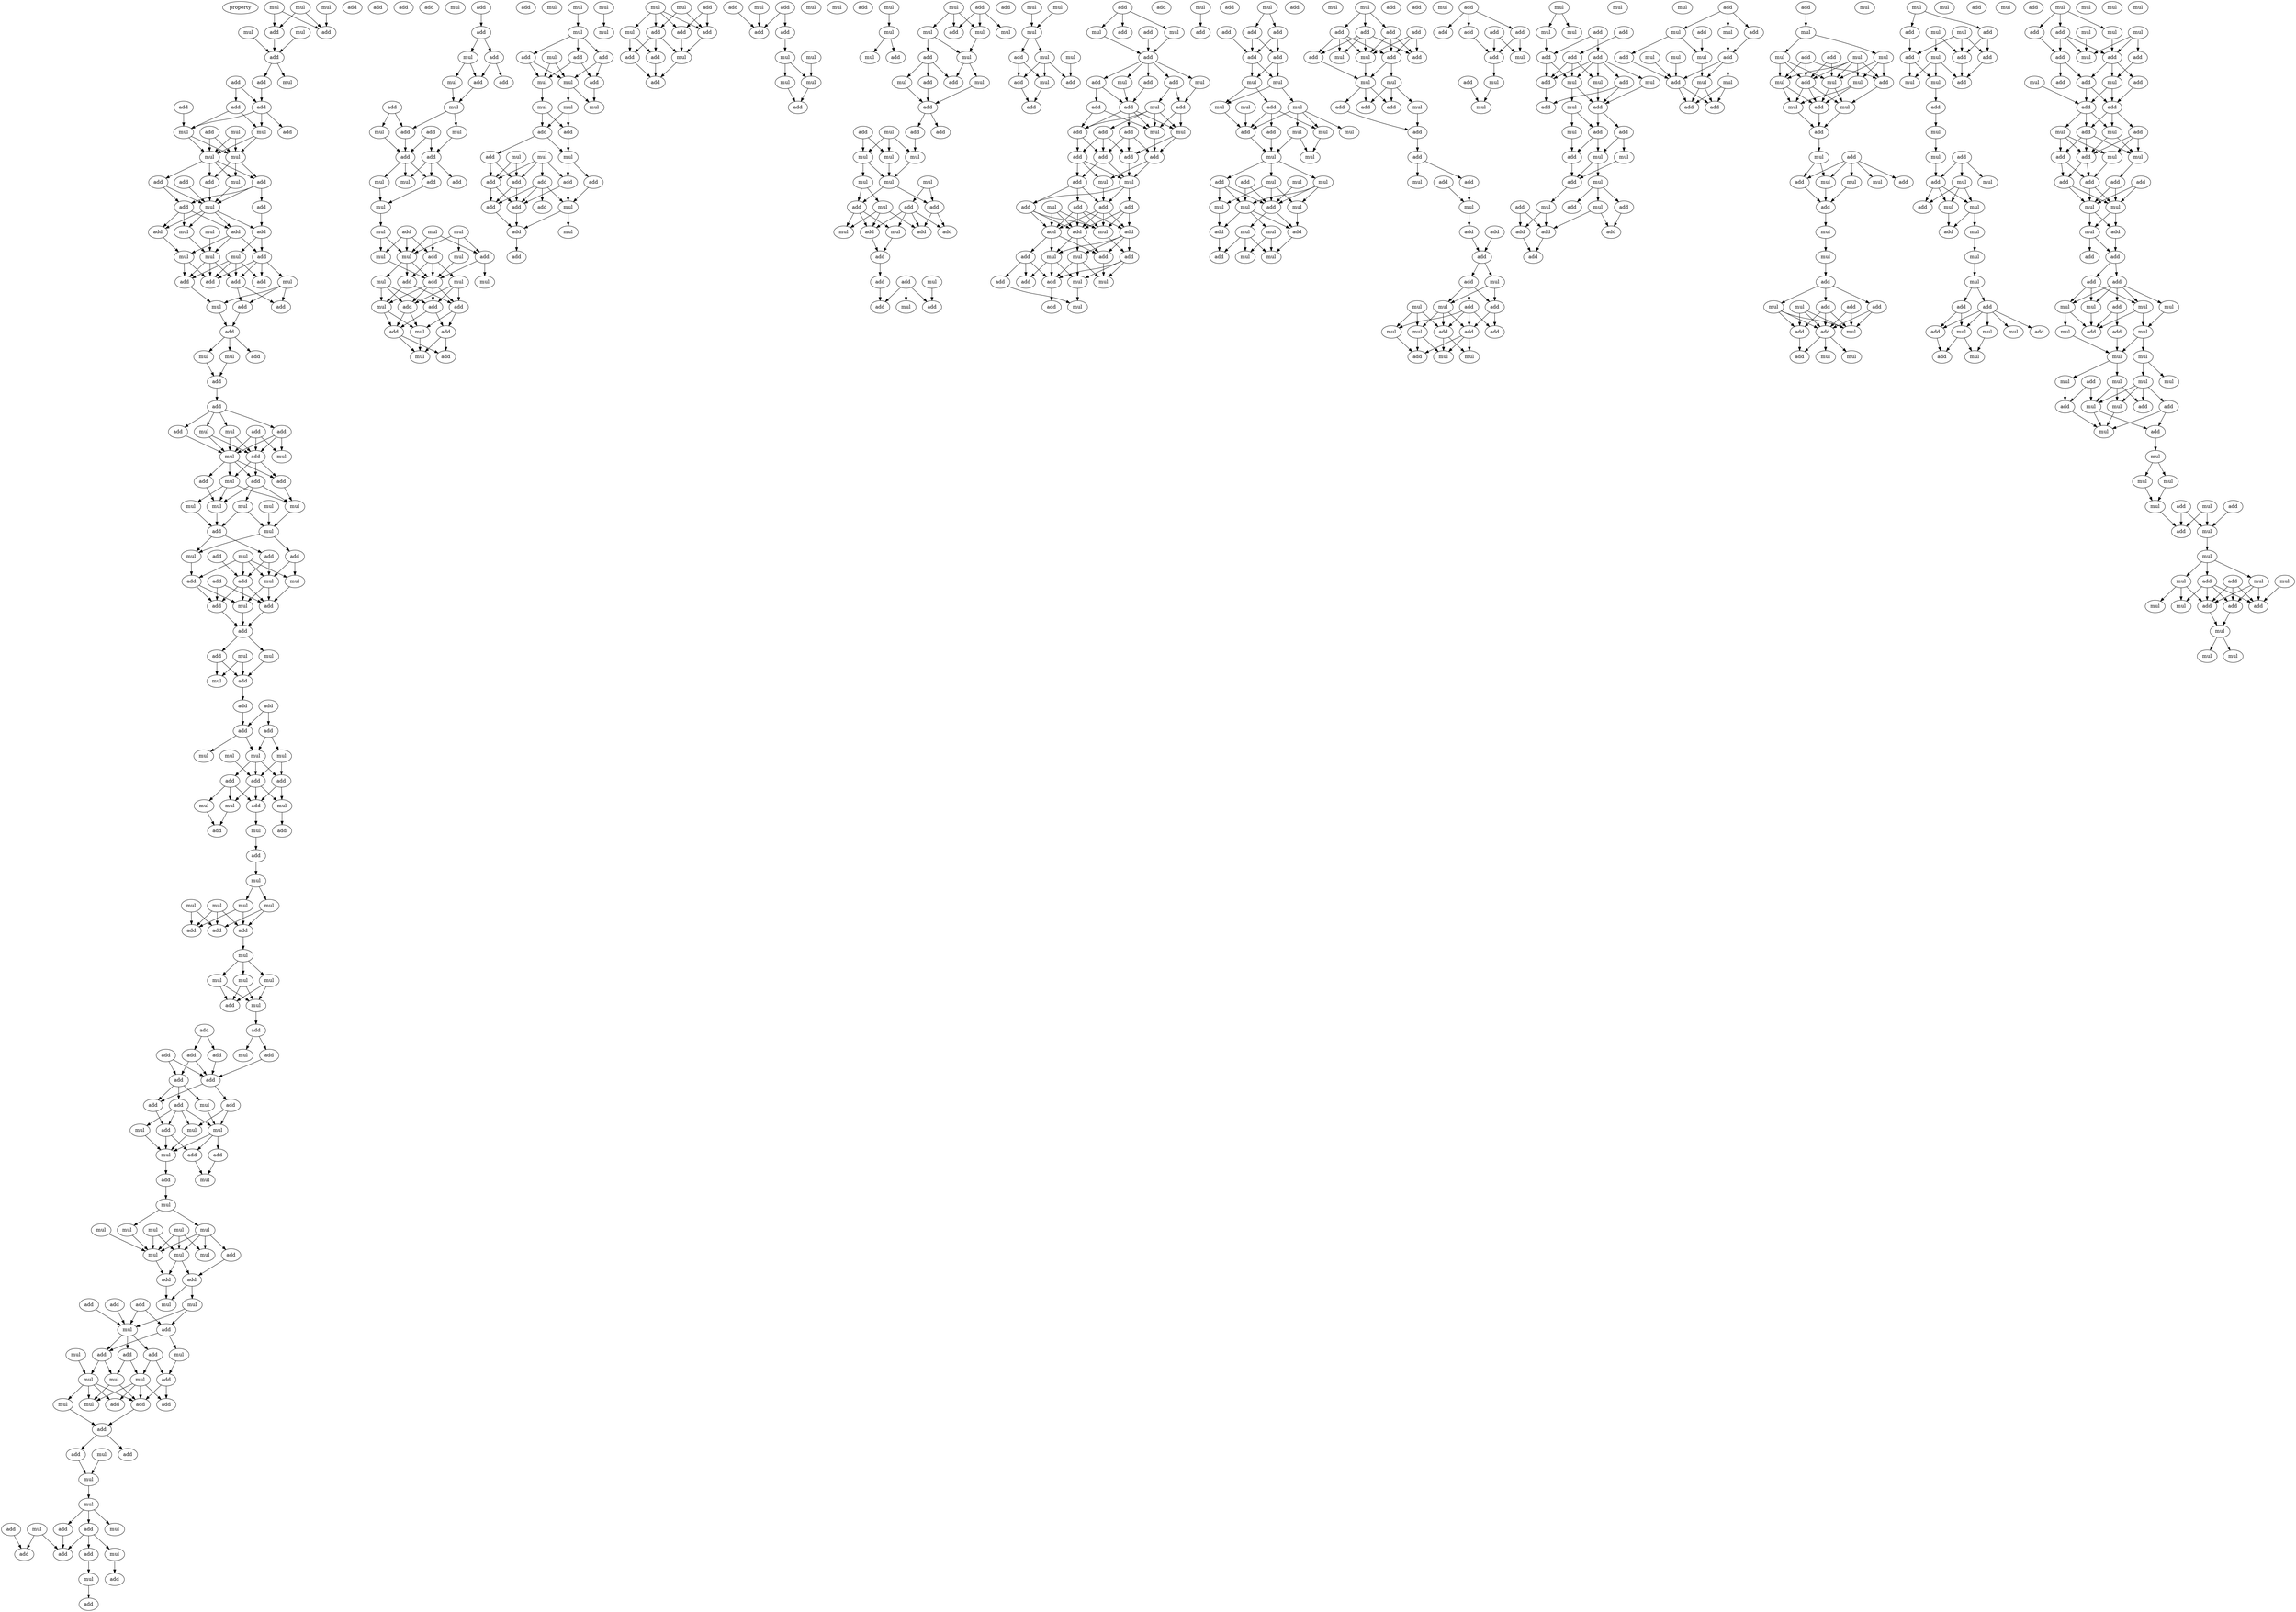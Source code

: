 digraph {
    node [fontcolor=black]
    property [mul=2,lf=1.9]
    0 [ label = mul ];
    1 [ label = mul ];
    2 [ label = mul ];
    3 [ label = mul ];
    4 [ label = add ];
    5 [ label = mul ];
    6 [ label = add ];
    7 [ label = add ];
    8 [ label = add ];
    9 [ label = add ];
    10 [ label = mul ];
    11 [ label = add ];
    12 [ label = add ];
    13 [ label = add ];
    14 [ label = add ];
    15 [ label = mul ];
    16 [ label = add ];
    17 [ label = mul ];
    18 [ label = mul ];
    19 [ label = mul ];
    20 [ label = mul ];
    21 [ label = add ];
    22 [ label = add ];
    23 [ label = add ];
    24 [ label = mul ];
    25 [ label = add ];
    26 [ label = mul ];
    27 [ label = add ];
    28 [ label = add ];
    29 [ label = mul ];
    30 [ label = add ];
    31 [ label = add ];
    32 [ label = mul ];
    33 [ label = add ];
    34 [ label = mul ];
    35 [ label = mul ];
    36 [ label = add ];
    37 [ label = mul ];
    38 [ label = add ];
    39 [ label = add ];
    40 [ label = add ];
    41 [ label = add ];
    42 [ label = mul ];
    43 [ label = add ];
    44 [ label = add ];
    45 [ label = mul ];
    46 [ label = add ];
    47 [ label = add ];
    48 [ label = mul ];
    49 [ label = mul ];
    50 [ label = add ];
    51 [ label = add ];
    52 [ label = add ];
    53 [ label = add ];
    54 [ label = add ];
    55 [ label = mul ];
    56 [ label = mul ];
    57 [ label = add ];
    58 [ label = add ];
    59 [ label = mul ];
    60 [ label = mul ];
    61 [ label = add ];
    62 [ label = mul ];
    63 [ label = add ];
    64 [ label = add ];
    65 [ label = mul ];
    66 [ label = mul ];
    67 [ label = mul ];
    68 [ label = mul ];
    69 [ label = mul ];
    70 [ label = add ];
    71 [ label = mul ];
    72 [ label = add ];
    73 [ label = add ];
    74 [ label = mul ];
    75 [ label = mul ];
    76 [ label = add ];
    77 [ label = add ];
    78 [ label = add ];
    79 [ label = add ];
    80 [ label = mul ];
    81 [ label = mul ];
    82 [ label = mul ];
    83 [ label = add ];
    84 [ label = add ];
    85 [ label = add ];
    86 [ label = add ];
    87 [ label = add ];
    88 [ label = mul ];
    89 [ label = mul ];
    90 [ label = add ];
    91 [ label = add ];
    92 [ label = mul ];
    93 [ label = add ];
    94 [ label = add ];
    95 [ label = add ];
    96 [ label = add ];
    97 [ label = mul ];
    98 [ label = mul ];
    99 [ label = add ];
    100 [ label = mul ];
    101 [ label = mul ];
    102 [ label = add ];
    103 [ label = add ];
    104 [ label = add ];
    105 [ label = mul ];
    106 [ label = mul ];
    107 [ label = mul ];
    108 [ label = add ];
    109 [ label = add ];
    110 [ label = mul ];
    111 [ label = add ];
    112 [ label = add ];
    113 [ label = mul ];
    114 [ label = mul ];
    115 [ label = mul ];
    116 [ label = mul ];
    117 [ label = mul ];
    118 [ label = add ];
    119 [ label = add ];
    120 [ label = add ];
    121 [ label = mul ];
    122 [ label = mul ];
    123 [ label = mul ];
    124 [ label = mul ];
    125 [ label = mul ];
    126 [ label = add ];
    127 [ label = add ];
    128 [ label = add ];
    129 [ label = mul ];
    130 [ label = add ];
    131 [ label = add ];
    132 [ label = add ];
    133 [ label = add ];
    134 [ label = mul ];
    135 [ label = add ];
    136 [ label = add ];
    137 [ label = add ];
    138 [ label = add ];
    139 [ label = add ];
    140 [ label = mul ];
    141 [ label = mul ];
    142 [ label = mul ];
    143 [ label = add ];
    144 [ label = mul ];
    145 [ label = mul ];
    146 [ label = add ];
    147 [ label = add ];
    148 [ label = mul ];
    149 [ label = add ];
    150 [ label = mul ];
    151 [ label = mul ];
    152 [ label = mul ];
    153 [ label = mul ];
    154 [ label = mul ];
    155 [ label = mul ];
    156 [ label = mul ];
    157 [ label = mul ];
    158 [ label = add ];
    159 [ label = mul ];
    160 [ label = add ];
    161 [ label = add ];
    162 [ label = add ];
    163 [ label = add ];
    164 [ label = mul ];
    165 [ label = mul ];
    166 [ label = add ];
    167 [ label = mul ];
    168 [ label = add ];
    169 [ label = mul ];
    170 [ label = add ];
    171 [ label = mul ];
    172 [ label = add ];
    173 [ label = add ];
    174 [ label = mul ];
    175 [ label = mul ];
    176 [ label = add ];
    177 [ label = mul ];
    178 [ label = add ];
    179 [ label = mul ];
    180 [ label = add ];
    181 [ label = mul ];
    182 [ label = add ];
    183 [ label = add ];
    184 [ label = add ];
    185 [ label = mul ];
    186 [ label = add ];
    187 [ label = mul ];
    188 [ label = mul ];
    189 [ label = add ];
    190 [ label = add ];
    191 [ label = add ];
    192 [ label = mul ];
    193 [ label = mul ];
    194 [ label = add ];
    195 [ label = add ];
    196 [ label = add ];
    197 [ label = mul ];
    198 [ label = mul ];
    199 [ label = add ];
    200 [ label = add ];
    201 [ label = add ];
    202 [ label = add ];
    203 [ label = add ];
    204 [ label = mul ];
    205 [ label = add ];
    206 [ label = mul ];
    207 [ label = add ];
    208 [ label = add ];
    209 [ label = add ];
    210 [ label = mul ];
    211 [ label = add ];
    212 [ label = mul ];
    213 [ label = mul ];
    214 [ label = add ];
    215 [ label = add ];
    216 [ label = add ];
    217 [ label = mul ];
    218 [ label = add ];
    219 [ label = add ];
    220 [ label = mul ];
    221 [ label = mul ];
    222 [ label = mul ];
    223 [ label = mul ];
    224 [ label = mul ];
    225 [ label = add ];
    226 [ label = mul ];
    227 [ label = mul ];
    228 [ label = add ];
    229 [ label = mul ];
    230 [ label = add ];
    231 [ label = add ];
    232 [ label = mul ];
    233 [ label = mul ];
    234 [ label = mul ];
    235 [ label = add ];
    236 [ label = add ];
    237 [ label = add ];
    238 [ label = mul ];
    239 [ label = add ];
    240 [ label = add ];
    241 [ label = mul ];
    242 [ label = add ];
    243 [ label = add ];
    244 [ label = mul ];
    245 [ label = mul ];
    246 [ label = mul ];
    247 [ label = mul ];
    248 [ label = add ];
    249 [ label = mul ];
    250 [ label = add ];
    251 [ label = add ];
    252 [ label = mul ];
    253 [ label = mul ];
    254 [ label = add ];
    255 [ label = mul ];
    256 [ label = mul ];
    257 [ label = mul ];
    258 [ label = add ];
    259 [ label = add ];
    260 [ label = mul ];
    261 [ label = add ];
    262 [ label = mul ];
    263 [ label = mul ];
    264 [ label = add ];
    265 [ label = add ];
    266 [ label = add ];
    267 [ label = add ];
    268 [ label = add ];
    269 [ label = add ];
    270 [ label = add ];
    271 [ label = mul ];
    272 [ label = add ];
    273 [ label = mul ];
    274 [ label = add ];
    275 [ label = add ];
    276 [ label = mul ];
    277 [ label = add ];
    278 [ label = mul ];
    279 [ label = mul ];
    280 [ label = mul ];
    281 [ label = add ];
    282 [ label = add ];
    283 [ label = add ];
    284 [ label = mul ];
    285 [ label = add ];
    286 [ label = add ];
    287 [ label = mul ];
    288 [ label = add ];
    289 [ label = add ];
    290 [ label = mul ];
    291 [ label = add ];
    292 [ label = mul ];
    293 [ label = add ];
    294 [ label = add ];
    295 [ label = mul ];
    296 [ label = mul ];
    297 [ label = mul ];
    298 [ label = mul ];
    299 [ label = mul ];
    300 [ label = add ];
    301 [ label = add ];
    302 [ label = mul ];
    303 [ label = mul ];
    304 [ label = mul ];
    305 [ label = mul ];
    306 [ label = add ];
    307 [ label = add ];
    308 [ label = mul ];
    309 [ label = mul ];
    310 [ label = mul ];
    311 [ label = add ];
    312 [ label = add ];
    313 [ label = mul ];
    314 [ label = add ];
    315 [ label = mul ];
    316 [ label = add ];
    317 [ label = mul ];
    318 [ label = add ];
    319 [ label = add ];
    320 [ label = add ];
    321 [ label = add ];
    322 [ label = mul ];
    323 [ label = add ];
    324 [ label = mul ];
    325 [ label = mul ];
    326 [ label = mul ];
    327 [ label = mul ];
    328 [ label = mul ];
    329 [ label = mul ];
    330 [ label = add ];
    331 [ label = add ];
    332 [ label = mul ];
    333 [ label = add ];
    334 [ label = mul ];
    335 [ label = mul ];
    336 [ label = add ];
    337 [ label = add ];
    338 [ label = add ];
    339 [ label = add ];
    340 [ label = add ];
    341 [ label = mul ];
    342 [ label = add ];
    343 [ label = mul ];
    344 [ label = add ];
    345 [ label = mul ];
    346 [ label = add ];
    347 [ label = mul ];
    348 [ label = mul ];
    349 [ label = add ];
    350 [ label = mul ];
    351 [ label = mul ];
    352 [ label = add ];
    353 [ label = add ];
    354 [ label = mul ];
    355 [ label = add ];
    356 [ label = add ];
    357 [ label = add ];
    358 [ label = add ];
    359 [ label = mul ];
    360 [ label = add ];
    361 [ label = mul ];
    362 [ label = add ];
    363 [ label = add ];
    364 [ label = mul ];
    365 [ label = mul ];
    366 [ label = add ];
    367 [ label = add ];
    368 [ label = add ];
    369 [ label = mul ];
    370 [ label = add ];
    371 [ label = add ];
    372 [ label = add ];
    373 [ label = add ];
    374 [ label = mul ];
    375 [ label = add ];
    376 [ label = mul ];
    377 [ label = add ];
    378 [ label = add ];
    379 [ label = add ];
    380 [ label = add ];
    381 [ label = add ];
    382 [ label = mul ];
    383 [ label = mul ];
    384 [ label = add ];
    385 [ label = add ];
    386 [ label = mul ];
    387 [ label = add ];
    388 [ label = add ];
    389 [ label = add ];
    390 [ label = add ];
    391 [ label = add ];
    392 [ label = mul ];
    393 [ label = add ];
    394 [ label = mul ];
    395 [ label = add ];
    396 [ label = mul ];
    397 [ label = add ];
    398 [ label = add ];
    399 [ label = add ];
    400 [ label = add ];
    401 [ label = mul ];
    402 [ label = mul ];
    403 [ label = mul ];
    404 [ label = mul ];
    405 [ label = add ];
    406 [ label = add ];
    407 [ label = add ];
    408 [ label = mul ];
    409 [ label = add ];
    410 [ label = add ];
    411 [ label = add ];
    412 [ label = add ];
    413 [ label = add ];
    414 [ label = add ];
    415 [ label = mul ];
    416 [ label = mul ];
    417 [ label = add ];
    418 [ label = mul ];
    419 [ label = mul ];
    420 [ label = mul ];
    421 [ label = mul ];
    422 [ label = mul ];
    423 [ label = mul ];
    424 [ label = add ];
    425 [ label = add ];
    426 [ label = mul ];
    427 [ label = mul ];
    428 [ label = mul ];
    429 [ label = add ];
    430 [ label = mul ];
    431 [ label = mul ];
    432 [ label = add ];
    433 [ label = mul ];
    434 [ label = mul ];
    435 [ label = mul ];
    436 [ label = add ];
    437 [ label = mul ];
    438 [ label = add ];
    439 [ label = mul ];
    440 [ label = add ];
    441 [ label = mul ];
    442 [ label = mul ];
    443 [ label = add ];
    444 [ label = mul ];
    445 [ label = mul ];
    446 [ label = add ];
    447 [ label = add ];
    448 [ label = add ];
    449 [ label = add ];
    450 [ label = mul ];
    451 [ label = add ];
    452 [ label = add ];
    453 [ label = add ];
    454 [ label = mul ];
    455 [ label = mul ];
    456 [ label = mul ];
    457 [ label = add ];
    458 [ label = mul ];
    459 [ label = add ];
    460 [ label = add ];
    461 [ label = add ];
    462 [ label = add ];
    463 [ label = add ];
    464 [ label = mul ];
    465 [ label = add ];
    466 [ label = add ];
    467 [ label = add ];
    468 [ label = mul ];
    469 [ label = add ];
    470 [ label = add ];
    471 [ label = add ];
    472 [ label = mul ];
    473 [ label = add ];
    474 [ label = add ];
    475 [ label = mul ];
    476 [ label = mul ];
    477 [ label = add ];
    478 [ label = mul ];
    479 [ label = add ];
    480 [ label = mul ];
    481 [ label = add ];
    482 [ label = add ];
    483 [ label = add ];
    484 [ label = mul ];
    485 [ label = mul ];
    486 [ label = mul ];
    487 [ label = add ];
    488 [ label = add ];
    489 [ label = add ];
    490 [ label = add ];
    491 [ label = add ];
    492 [ label = add ];
    493 [ label = mul ];
    494 [ label = add ];
    495 [ label = mul ];
    496 [ label = mul ];
    497 [ label = mul ];
    498 [ label = add ];
    499 [ label = mul ];
    500 [ label = add ];
    501 [ label = mul ];
    502 [ label = add ];
    503 [ label = add ];
    504 [ label = add ];
    505 [ label = add ];
    506 [ label = add ];
    507 [ label = mul ];
    508 [ label = mul ];
    509 [ label = mul ];
    510 [ label = mul ];
    511 [ label = add ];
    512 [ label = add ];
    513 [ label = add ];
    514 [ label = add ];
    515 [ label = mul ];
    516 [ label = add ];
    517 [ label = mul ];
    518 [ label = mul ];
    519 [ label = mul ];
    520 [ label = mul ];
    521 [ label = add ];
    522 [ label = mul ];
    523 [ label = mul ];
    524 [ label = add ];
    525 [ label = add ];
    526 [ label = add ];
    527 [ label = mul ];
    528 [ label = add ];
    529 [ label = add ];
    530 [ label = add ];
    531 [ label = add ];
    532 [ label = add ];
    533 [ label = add ];
    534 [ label = add ];
    535 [ label = mul ];
    536 [ label = mul ];
    537 [ label = mul ];
    538 [ label = mul ];
    539 [ label = mul ];
    540 [ label = add ];
    541 [ label = add ];
    542 [ label = mul ];
    543 [ label = mul ];
    544 [ label = add ];
    545 [ label = add ];
    546 [ label = add ];
    547 [ label = add ];
    548 [ label = mul ];
    549 [ label = add ];
    550 [ label = add ];
    551 [ label = mul ];
    552 [ label = mul ];
    553 [ label = mul ];
    554 [ label = mul ];
    555 [ label = mul ];
    556 [ label = add ];
    557 [ label = mul ];
    558 [ label = add ];
    559 [ label = mul ];
    560 [ label = add ];
    561 [ label = mul ];
    562 [ label = add ];
    563 [ label = add ];
    564 [ label = mul ];
    565 [ label = add ];
    566 [ label = mul ];
    567 [ label = mul ];
    568 [ label = mul ];
    569 [ label = add ];
    570 [ label = add ];
    571 [ label = mul ];
    572 [ label = mul ];
    573 [ label = mul ];
    574 [ label = add ];
    575 [ label = mul ];
    576 [ label = add ];
    577 [ label = mul ];
    578 [ label = add ];
    579 [ label = add ];
    580 [ label = add ];
    581 [ label = add ];
    582 [ label = mul ];
    583 [ label = add ];
    584 [ label = mul ];
    585 [ label = mul ];
    586 [ label = mul ];
    587 [ label = add ];
    588 [ label = add ];
    589 [ label = mul ];
    590 [ label = mul ];
    591 [ label = add ];
    592 [ label = add ];
    593 [ label = mul ];
    594 [ label = add ];
    595 [ label = add ];
    596 [ label = mul ];
    597 [ label = mul ];
    598 [ label = add ];
    599 [ label = mul ];
    600 [ label = mul ];
    601 [ label = add ];
    602 [ label = mul ];
    603 [ label = mul ];
    604 [ label = add ];
    605 [ label = mul ];
    606 [ label = add ];
    607 [ label = mul ];
    608 [ label = mul ];
    609 [ label = add ];
    610 [ label = mul ];
    611 [ label = add ];
    612 [ label = mul ];
    613 [ label = mul ];
    614 [ label = mul ];
    615 [ label = add ];
    616 [ label = add ];
    617 [ label = mul ];
    618 [ label = mul ];
    619 [ label = add ];
    620 [ label = add ];
    621 [ label = mul ];
    622 [ label = add ];
    623 [ label = mul ];
    624 [ label = add ];
    625 [ label = mul ];
    626 [ label = add ];
    627 [ label = mul ];
    628 [ label = mul ];
    629 [ label = add ];
    630 [ label = mul ];
    631 [ label = add ];
    632 [ label = mul ];
    633 [ label = add ];
    634 [ label = add ];
    635 [ label = mul ];
    636 [ label = add ];
    637 [ label = mul ];
    638 [ label = add ];
    639 [ label = add ];
    640 [ label = add ];
    641 [ label = add ];
    642 [ label = mul ];
    643 [ label = add ];
    644 [ label = mul ];
    645 [ label = add ];
    646 [ label = add ];
    647 [ label = add ];
    648 [ label = mul ];
    649 [ label = mul ];
    650 [ label = add ];
    651 [ label = add ];
    652 [ label = add ];
    653 [ label = add ];
    654 [ label = mul ];
    655 [ label = mul ];
    656 [ label = mul ];
    657 [ label = mul ];
    658 [ label = add ];
    659 [ label = add ];
    660 [ label = add ];
    661 [ label = add ];
    662 [ label = add ];
    663 [ label = mul ];
    664 [ label = add ];
    665 [ label = mul ];
    666 [ label = mul ];
    667 [ label = mul ];
    668 [ label = add ];
    669 [ label = mul ];
    670 [ label = add ];
    671 [ label = mul ];
    672 [ label = mul ];
    673 [ label = mul ];
    674 [ label = add ];
    675 [ label = mul ];
    676 [ label = mul ];
    677 [ label = mul ];
    678 [ label = mul ];
    679 [ label = add ];
    680 [ label = add ];
    681 [ label = mul ];
    682 [ label = mul ];
    683 [ label = add ];
    684 [ label = mul ];
    685 [ label = add ];
    686 [ label = mul ];
    687 [ label = mul ];
    688 [ label = mul ];
    689 [ label = mul ];
    690 [ label = add ];
    691 [ label = add ];
    692 [ label = mul ];
    693 [ label = add ];
    694 [ label = mul ];
    695 [ label = mul ];
    696 [ label = add ];
    697 [ label = mul ];
    698 [ label = mul ];
    699 [ label = add ];
    700 [ label = mul ];
    701 [ label = mul ];
    702 [ label = add ];
    703 [ label = add ];
    704 [ label = mul ];
    705 [ label = add ];
    706 [ label = mul ];
    707 [ label = mul ];
    708 [ label = mul ];
    709 [ label = mul ];
    710 [ label = mul ];
    0 -> 4 [ name = 0 ];
    0 -> 6 [ name = 1 ];
    1 -> 6 [ name = 2 ];
    2 -> 4 [ name = 3 ];
    2 -> 6 [ name = 4 ];
    3 -> 7 [ name = 5 ];
    4 -> 7 [ name = 6 ];
    5 -> 7 [ name = 7 ];
    7 -> 9 [ name = 8 ];
    7 -> 10 [ name = 9 ];
    8 -> 12 [ name = 10 ];
    8 -> 13 [ name = 11 ];
    9 -> 13 [ name = 12 ];
    11 -> 15 [ name = 13 ];
    12 -> 15 [ name = 14 ];
    12 -> 18 [ name = 15 ];
    13 -> 15 [ name = 16 ];
    13 -> 16 [ name = 17 ];
    13 -> 18 [ name = 18 ];
    14 -> 19 [ name = 19 ];
    14 -> 20 [ name = 20 ];
    15 -> 19 [ name = 21 ];
    15 -> 20 [ name = 22 ];
    17 -> 19 [ name = 23 ];
    17 -> 20 [ name = 24 ];
    18 -> 19 [ name = 25 ];
    18 -> 20 [ name = 26 ];
    19 -> 21 [ name = 27 ];
    19 -> 22 [ name = 28 ];
    19 -> 23 [ name = 29 ];
    19 -> 24 [ name = 30 ];
    20 -> 22 [ name = 31 ];
    20 -> 23 [ name = 32 ];
    20 -> 24 [ name = 33 ];
    21 -> 26 [ name = 34 ];
    21 -> 28 [ name = 35 ];
    22 -> 26 [ name = 36 ];
    22 -> 27 [ name = 37 ];
    22 -> 28 [ name = 38 ];
    23 -> 26 [ name = 39 ];
    24 -> 26 [ name = 40 ];
    25 -> 26 [ name = 41 ];
    26 -> 29 [ name = 42 ];
    26 -> 30 [ name = 43 ];
    26 -> 31 [ name = 44 ];
    26 -> 33 [ name = 45 ];
    27 -> 33 [ name = 46 ];
    28 -> 29 [ name = 47 ];
    28 -> 30 [ name = 48 ];
    28 -> 31 [ name = 49 ];
    29 -> 35 [ name = 50 ];
    30 -> 37 [ name = 51 ];
    31 -> 35 [ name = 52 ];
    31 -> 36 [ name = 53 ];
    31 -> 37 [ name = 54 ];
    32 -> 35 [ name = 55 ];
    33 -> 34 [ name = 56 ];
    33 -> 36 [ name = 57 ];
    34 -> 38 [ name = 58 ];
    34 -> 39 [ name = 59 ];
    34 -> 40 [ name = 60 ];
    34 -> 41 [ name = 61 ];
    35 -> 38 [ name = 62 ];
    35 -> 40 [ name = 63 ];
    35 -> 41 [ name = 64 ];
    36 -> 39 [ name = 65 ];
    36 -> 40 [ name = 66 ];
    36 -> 41 [ name = 67 ];
    36 -> 42 [ name = 68 ];
    37 -> 38 [ name = 69 ];
    37 -> 40 [ name = 70 ];
    38 -> 45 [ name = 71 ];
    41 -> 43 [ name = 72 ];
    41 -> 44 [ name = 73 ];
    42 -> 43 [ name = 74 ];
    42 -> 44 [ name = 75 ];
    42 -> 45 [ name = 76 ];
    44 -> 46 [ name = 77 ];
    45 -> 46 [ name = 78 ];
    46 -> 48 [ name = 79 ];
    46 -> 49 [ name = 80 ];
    46 -> 50 [ name = 81 ];
    48 -> 51 [ name = 82 ];
    49 -> 51 [ name = 83 ];
    51 -> 52 [ name = 84 ];
    52 -> 53 [ name = 85 ];
    52 -> 54 [ name = 86 ];
    52 -> 55 [ name = 87 ];
    52 -> 56 [ name = 88 ];
    53 -> 59 [ name = 89 ];
    54 -> 58 [ name = 90 ];
    54 -> 59 [ name = 91 ];
    54 -> 60 [ name = 92 ];
    55 -> 58 [ name = 93 ];
    55 -> 59 [ name = 94 ];
    56 -> 58 [ name = 95 ];
    56 -> 59 [ name = 96 ];
    57 -> 58 [ name = 97 ];
    57 -> 59 [ name = 98 ];
    57 -> 60 [ name = 99 ];
    58 -> 61 [ name = 100 ];
    58 -> 62 [ name = 101 ];
    58 -> 63 [ name = 102 ];
    59 -> 61 [ name = 103 ];
    59 -> 62 [ name = 104 ];
    59 -> 63 [ name = 105 ];
    59 -> 64 [ name = 106 ];
    61 -> 65 [ name = 107 ];
    61 -> 66 [ name = 108 ];
    61 -> 67 [ name = 109 ];
    62 -> 65 [ name = 110 ];
    62 -> 67 [ name = 111 ];
    62 -> 69 [ name = 112 ];
    63 -> 67 [ name = 113 ];
    64 -> 65 [ name = 114 ];
    65 -> 70 [ name = 115 ];
    66 -> 70 [ name = 116 ];
    66 -> 71 [ name = 117 ];
    67 -> 71 [ name = 118 ];
    68 -> 71 [ name = 119 ];
    69 -> 70 [ name = 120 ];
    70 -> 74 [ name = 121 ];
    70 -> 76 [ name = 122 ];
    71 -> 72 [ name = 123 ];
    71 -> 74 [ name = 124 ];
    72 -> 80 [ name = 125 ];
    72 -> 81 [ name = 126 ];
    73 -> 78 [ name = 127 ];
    74 -> 79 [ name = 128 ];
    75 -> 78 [ name = 129 ];
    75 -> 79 [ name = 130 ];
    75 -> 80 [ name = 131 ];
    75 -> 81 [ name = 132 ];
    76 -> 78 [ name = 133 ];
    76 -> 81 [ name = 134 ];
    77 -> 83 [ name = 135 ];
    77 -> 84 [ name = 136 ];
    78 -> 82 [ name = 137 ];
    78 -> 83 [ name = 138 ];
    78 -> 84 [ name = 139 ];
    79 -> 82 [ name = 140 ];
    79 -> 83 [ name = 141 ];
    80 -> 84 [ name = 142 ];
    81 -> 82 [ name = 143 ];
    81 -> 84 [ name = 144 ];
    82 -> 85 [ name = 145 ];
    83 -> 85 [ name = 146 ];
    84 -> 85 [ name = 147 ];
    85 -> 87 [ name = 148 ];
    85 -> 89 [ name = 149 ];
    87 -> 91 [ name = 150 ];
    87 -> 92 [ name = 151 ];
    88 -> 91 [ name = 152 ];
    88 -> 92 [ name = 153 ];
    89 -> 91 [ name = 154 ];
    91 -> 94 [ name = 155 ];
    93 -> 95 [ name = 156 ];
    93 -> 96 [ name = 157 ];
    94 -> 95 [ name = 158 ];
    95 -> 100 [ name = 159 ];
    95 -> 101 [ name = 160 ];
    96 -> 98 [ name = 161 ];
    96 -> 101 [ name = 162 ];
    97 -> 104 [ name = 163 ];
    98 -> 102 [ name = 164 ];
    98 -> 104 [ name = 165 ];
    101 -> 102 [ name = 166 ];
    101 -> 103 [ name = 167 ];
    101 -> 104 [ name = 168 ];
    102 -> 105 [ name = 169 ];
    102 -> 108 [ name = 170 ];
    103 -> 106 [ name = 171 ];
    103 -> 107 [ name = 172 ];
    103 -> 108 [ name = 173 ];
    104 -> 105 [ name = 174 ];
    104 -> 107 [ name = 175 ];
    104 -> 108 [ name = 176 ];
    105 -> 111 [ name = 177 ];
    106 -> 109 [ name = 178 ];
    107 -> 109 [ name = 179 ];
    108 -> 110 [ name = 180 ];
    110 -> 112 [ name = 181 ];
    112 -> 113 [ name = 182 ];
    113 -> 114 [ name = 183 ];
    113 -> 116 [ name = 184 ];
    114 -> 119 [ name = 185 ];
    114 -> 120 [ name = 186 ];
    115 -> 118 [ name = 187 ];
    115 -> 119 [ name = 188 ];
    116 -> 118 [ name = 189 ];
    116 -> 120 [ name = 190 ];
    117 -> 118 [ name = 191 ];
    117 -> 119 [ name = 192 ];
    117 -> 120 [ name = 193 ];
    120 -> 121 [ name = 194 ];
    121 -> 122 [ name = 195 ];
    121 -> 123 [ name = 196 ];
    121 -> 124 [ name = 197 ];
    122 -> 125 [ name = 198 ];
    122 -> 126 [ name = 199 ];
    123 -> 125 [ name = 200 ];
    123 -> 126 [ name = 201 ];
    124 -> 125 [ name = 202 ];
    124 -> 126 [ name = 203 ];
    125 -> 127 [ name = 204 ];
    127 -> 132 [ name = 205 ];
    127 -> 134 [ name = 206 ];
    128 -> 130 [ name = 207 ];
    128 -> 131 [ name = 208 ];
    130 -> 135 [ name = 209 ];
    130 -> 136 [ name = 210 ];
    131 -> 136 [ name = 211 ];
    132 -> 136 [ name = 212 ];
    133 -> 135 [ name = 213 ];
    133 -> 136 [ name = 214 ];
    135 -> 138 [ name = 215 ];
    135 -> 139 [ name = 216 ];
    135 -> 140 [ name = 217 ];
    136 -> 137 [ name = 218 ];
    136 -> 139 [ name = 219 ];
    137 -> 142 [ name = 220 ];
    137 -> 144 [ name = 221 ];
    138 -> 141 [ name = 222 ];
    138 -> 142 [ name = 223 ];
    138 -> 143 [ name = 224 ];
    138 -> 144 [ name = 225 ];
    139 -> 143 [ name = 226 ];
    140 -> 144 [ name = 227 ];
    141 -> 145 [ name = 228 ];
    142 -> 145 [ name = 229 ];
    143 -> 145 [ name = 230 ];
    143 -> 147 [ name = 231 ];
    144 -> 145 [ name = 232 ];
    144 -> 146 [ name = 233 ];
    144 -> 147 [ name = 234 ];
    145 -> 149 [ name = 235 ];
    146 -> 148 [ name = 236 ];
    147 -> 148 [ name = 237 ];
    149 -> 150 [ name = 238 ];
    150 -> 153 [ name = 239 ];
    150 -> 155 [ name = 240 ];
    151 -> 156 [ name = 241 ];
    151 -> 159 [ name = 242 ];
    152 -> 156 [ name = 243 ];
    152 -> 157 [ name = 244 ];
    152 -> 159 [ name = 245 ];
    153 -> 156 [ name = 246 ];
    153 -> 157 [ name = 247 ];
    153 -> 158 [ name = 248 ];
    153 -> 159 [ name = 249 ];
    154 -> 159 [ name = 250 ];
    155 -> 159 [ name = 251 ];
    156 -> 160 [ name = 252 ];
    156 -> 161 [ name = 253 ];
    158 -> 160 [ name = 254 ];
    159 -> 161 [ name = 255 ];
    160 -> 164 [ name = 256 ];
    160 -> 165 [ name = 257 ];
    161 -> 164 [ name = 258 ];
    162 -> 167 [ name = 259 ];
    163 -> 167 [ name = 260 ];
    163 -> 168 [ name = 261 ];
    165 -> 167 [ name = 262 ];
    165 -> 168 [ name = 263 ];
    166 -> 167 [ name = 264 ];
    167 -> 170 [ name = 265 ];
    167 -> 172 [ name = 266 ];
    167 -> 173 [ name = 267 ];
    168 -> 169 [ name = 268 ];
    168 -> 172 [ name = 269 ];
    169 -> 176 [ name = 270 ];
    170 -> 176 [ name = 271 ];
    170 -> 177 [ name = 272 ];
    171 -> 175 [ name = 273 ];
    172 -> 174 [ name = 274 ];
    172 -> 175 [ name = 275 ];
    173 -> 174 [ name = 276 ];
    173 -> 177 [ name = 277 ];
    174 -> 179 [ name = 278 ];
    174 -> 180 [ name = 279 ];
    175 -> 179 [ name = 280 ];
    175 -> 180 [ name = 281 ];
    175 -> 181 [ name = 282 ];
    175 -> 182 [ name = 283 ];
    176 -> 178 [ name = 284 ];
    176 -> 180 [ name = 285 ];
    177 -> 178 [ name = 286 ];
    177 -> 179 [ name = 287 ];
    177 -> 180 [ name = 288 ];
    177 -> 182 [ name = 289 ];
    180 -> 183 [ name = 290 ];
    181 -> 183 [ name = 291 ];
    183 -> 184 [ name = 292 ];
    183 -> 186 [ name = 293 ];
    184 -> 187 [ name = 294 ];
    185 -> 187 [ name = 295 ];
    187 -> 188 [ name = 296 ];
    188 -> 189 [ name = 297 ];
    188 -> 190 [ name = 298 ];
    188 -> 192 [ name = 299 ];
    189 -> 194 [ name = 300 ];
    189 -> 195 [ name = 301 ];
    189 -> 197 [ name = 302 ];
    190 -> 194 [ name = 303 ];
    191 -> 196 [ name = 304 ];
    193 -> 194 [ name = 305 ];
    193 -> 196 [ name = 306 ];
    195 -> 198 [ name = 307 ];
    197 -> 199 [ name = 308 ];
    198 -> 200 [ name = 309 ];
    201 -> 203 [ name = 310 ];
    203 -> 204 [ name = 311 ];
    203 -> 205 [ name = 312 ];
    204 -> 206 [ name = 313 ];
    204 -> 207 [ name = 314 ];
    205 -> 207 [ name = 315 ];
    205 -> 208 [ name = 316 ];
    206 -> 210 [ name = 317 ];
    207 -> 210 [ name = 318 ];
    209 -> 212 [ name = 319 ];
    209 -> 214 [ name = 320 ];
    210 -> 213 [ name = 321 ];
    210 -> 214 [ name = 322 ];
    211 -> 215 [ name = 323 ];
    211 -> 216 [ name = 324 ];
    212 -> 215 [ name = 325 ];
    213 -> 216 [ name = 326 ];
    214 -> 215 [ name = 327 ];
    215 -> 217 [ name = 328 ];
    215 -> 218 [ name = 329 ];
    215 -> 220 [ name = 330 ];
    216 -> 218 [ name = 331 ];
    216 -> 219 [ name = 332 ];
    216 -> 220 [ name = 333 ];
    217 -> 221 [ name = 334 ];
    218 -> 221 [ name = 335 ];
    221 -> 223 [ name = 336 ];
    222 -> 226 [ name = 337 ];
    222 -> 228 [ name = 338 ];
    222 -> 230 [ name = 339 ];
    223 -> 226 [ name = 340 ];
    223 -> 227 [ name = 341 ];
    224 -> 226 [ name = 342 ];
    224 -> 229 [ name = 343 ];
    224 -> 230 [ name = 344 ];
    225 -> 226 [ name = 345 ];
    225 -> 227 [ name = 346 ];
    225 -> 228 [ name = 347 ];
    226 -> 231 [ name = 348 ];
    226 -> 232 [ name = 349 ];
    226 -> 235 [ name = 350 ];
    227 -> 231 [ name = 351 ];
    228 -> 231 [ name = 352 ];
    228 -> 233 [ name = 353 ];
    228 -> 235 [ name = 354 ];
    229 -> 231 [ name = 355 ];
    230 -> 231 [ name = 356 ];
    230 -> 234 [ name = 357 ];
    231 -> 236 [ name = 358 ];
    231 -> 237 [ name = 359 ];
    231 -> 238 [ name = 360 ];
    231 -> 239 [ name = 361 ];
    232 -> 236 [ name = 362 ];
    232 -> 237 [ name = 363 ];
    232 -> 238 [ name = 364 ];
    233 -> 236 [ name = 365 ];
    233 -> 237 [ name = 366 ];
    233 -> 239 [ name = 367 ];
    235 -> 238 [ name = 368 ];
    235 -> 239 [ name = 369 ];
    236 -> 241 [ name = 370 ];
    236 -> 242 [ name = 371 ];
    237 -> 240 [ name = 372 ];
    237 -> 242 [ name = 373 ];
    238 -> 241 [ name = 374 ];
    238 -> 242 [ name = 375 ];
    239 -> 240 [ name = 376 ];
    239 -> 241 [ name = 377 ];
    240 -> 243 [ name = 378 ];
    240 -> 244 [ name = 379 ];
    241 -> 244 [ name = 380 ];
    242 -> 243 [ name = 381 ];
    242 -> 244 [ name = 382 ];
    246 -> 247 [ name = 383 ];
    247 -> 248 [ name = 384 ];
    247 -> 250 [ name = 385 ];
    247 -> 251 [ name = 386 ];
    248 -> 252 [ name = 387 ];
    248 -> 254 [ name = 388 ];
    249 -> 252 [ name = 389 ];
    249 -> 253 [ name = 390 ];
    250 -> 253 [ name = 391 ];
    250 -> 254 [ name = 392 ];
    251 -> 252 [ name = 393 ];
    251 -> 253 [ name = 394 ];
    252 -> 255 [ name = 395 ];
    252 -> 257 [ name = 396 ];
    253 -> 256 [ name = 397 ];
    254 -> 255 [ name = 398 ];
    256 -> 258 [ name = 399 ];
    256 -> 259 [ name = 400 ];
    257 -> 258 [ name = 401 ];
    257 -> 259 [ name = 402 ];
    258 -> 261 [ name = 403 ];
    258 -> 262 [ name = 404 ];
    259 -> 262 [ name = 405 ];
    260 -> 264 [ name = 406 ];
    260 -> 266 [ name = 407 ];
    260 -> 267 [ name = 408 ];
    260 -> 268 [ name = 409 ];
    261 -> 264 [ name = 410 ];
    261 -> 266 [ name = 411 ];
    262 -> 265 [ name = 412 ];
    262 -> 268 [ name = 413 ];
    263 -> 264 [ name = 414 ];
    263 -> 266 [ name = 415 ];
    264 -> 269 [ name = 416 ];
    264 -> 272 [ name = 417 ];
    265 -> 271 [ name = 418 ];
    266 -> 269 [ name = 419 ];
    266 -> 272 [ name = 420 ];
    267 -> 269 [ name = 421 ];
    267 -> 270 [ name = 422 ];
    267 -> 271 [ name = 423 ];
    267 -> 272 [ name = 424 ];
    268 -> 271 [ name = 425 ];
    268 -> 272 [ name = 426 ];
    269 -> 274 [ name = 427 ];
    271 -> 273 [ name = 428 ];
    271 -> 274 [ name = 429 ];
    272 -> 274 [ name = 430 ];
    274 -> 275 [ name = 431 ];
    276 -> 280 [ name = 432 ];
    277 -> 281 [ name = 433 ];
    277 -> 282 [ name = 434 ];
    278 -> 282 [ name = 435 ];
    278 -> 283 [ name = 436 ];
    279 -> 281 [ name = 437 ];
    279 -> 282 [ name = 438 ];
    279 -> 283 [ name = 439 ];
    279 -> 284 [ name = 440 ];
    281 -> 287 [ name = 441 ];
    282 -> 287 [ name = 442 ];
    283 -> 285 [ name = 443 ];
    283 -> 286 [ name = 444 ];
    283 -> 287 [ name = 445 ];
    284 -> 285 [ name = 446 ];
    284 -> 286 [ name = 447 ];
    285 -> 288 [ name = 448 ];
    286 -> 288 [ name = 449 ];
    287 -> 288 [ name = 450 ];
    289 -> 293 [ name = 451 ];
    290 -> 293 [ name = 452 ];
    291 -> 293 [ name = 453 ];
    291 -> 294 [ name = 454 ];
    294 -> 297 [ name = 455 ];
    296 -> 299 [ name = 456 ];
    297 -> 298 [ name = 457 ];
    297 -> 299 [ name = 458 ];
    298 -> 300 [ name = 459 ];
    299 -> 300 [ name = 460 ];
    302 -> 303 [ name = 461 ];
    303 -> 305 [ name = 462 ];
    303 -> 307 [ name = 463 ];
    304 -> 308 [ name = 464 ];
    304 -> 309 [ name = 465 ];
    304 -> 311 [ name = 466 ];
    306 -> 308 [ name = 467 ];
    306 -> 310 [ name = 468 ];
    306 -> 311 [ name = 469 ];
    308 -> 313 [ name = 470 ];
    309 -> 312 [ name = 471 ];
    309 -> 313 [ name = 472 ];
    312 -> 316 [ name = 473 ];
    312 -> 317 [ name = 474 ];
    312 -> 318 [ name = 475 ];
    313 -> 315 [ name = 476 ];
    313 -> 318 [ name = 477 ];
    315 -> 319 [ name = 478 ];
    316 -> 319 [ name = 479 ];
    317 -> 319 [ name = 480 ];
    319 -> 320 [ name = 481 ];
    319 -> 323 [ name = 482 ];
    320 -> 326 [ name = 483 ];
    321 -> 324 [ name = 484 ];
    321 -> 325 [ name = 485 ];
    322 -> 324 [ name = 486 ];
    322 -> 325 [ name = 487 ];
    322 -> 326 [ name = 488 ];
    324 -> 327 [ name = 489 ];
    324 -> 329 [ name = 490 ];
    325 -> 327 [ name = 491 ];
    326 -> 327 [ name = 492 ];
    327 -> 330 [ name = 493 ];
    327 -> 333 [ name = 494 ];
    328 -> 331 [ name = 495 ];
    328 -> 333 [ name = 496 ];
    329 -> 330 [ name = 497 ];
    329 -> 332 [ name = 498 ];
    330 -> 334 [ name = 499 ];
    330 -> 335 [ name = 500 ];
    330 -> 336 [ name = 501 ];
    331 -> 334 [ name = 502 ];
    331 -> 336 [ name = 503 ];
    331 -> 337 [ name = 504 ];
    331 -> 338 [ name = 505 ];
    332 -> 335 [ name = 506 ];
    332 -> 336 [ name = 507 ];
    332 -> 338 [ name = 508 ];
    333 -> 337 [ name = 509 ];
    333 -> 338 [ name = 510 ];
    334 -> 339 [ name = 511 ];
    336 -> 339 [ name = 512 ];
    339 -> 340 [ name = 513 ];
    340 -> 344 [ name = 514 ];
    341 -> 346 [ name = 515 ];
    342 -> 343 [ name = 516 ];
    342 -> 344 [ name = 517 ];
    342 -> 346 [ name = 518 ];
    345 -> 348 [ name = 519 ];
    347 -> 348 [ name = 520 ];
    348 -> 349 [ name = 521 ];
    348 -> 350 [ name = 522 ];
    349 -> 353 [ name = 523 ];
    349 -> 354 [ name = 524 ];
    350 -> 352 [ name = 525 ];
    350 -> 353 [ name = 526 ];
    350 -> 354 [ name = 527 ];
    351 -> 352 [ name = 528 ];
    353 -> 355 [ name = 529 ];
    354 -> 355 [ name = 530 ];
    356 -> 357 [ name = 531 ];
    356 -> 359 [ name = 532 ];
    356 -> 361 [ name = 533 ];
    358 -> 362 [ name = 534 ];
    359 -> 362 [ name = 535 ];
    361 -> 362 [ name = 536 ];
    362 -> 363 [ name = 537 ];
    362 -> 364 [ name = 538 ];
    362 -> 365 [ name = 539 ];
    362 -> 366 [ name = 540 ];
    362 -> 367 [ name = 541 ];
    363 -> 371 [ name = 542 ];
    364 -> 371 [ name = 543 ];
    365 -> 368 [ name = 544 ];
    366 -> 368 [ name = 545 ];
    366 -> 369 [ name = 546 ];
    367 -> 370 [ name = 547 ];
    367 -> 371 [ name = 548 ];
    368 -> 374 [ name = 549 ];
    368 -> 376 [ name = 550 ];
    369 -> 373 [ name = 551 ];
    369 -> 374 [ name = 552 ];
    369 -> 375 [ name = 553 ];
    369 -> 376 [ name = 554 ];
    370 -> 374 [ name = 555 ];
    370 -> 375 [ name = 556 ];
    371 -> 372 [ name = 557 ];
    371 -> 374 [ name = 558 ];
    371 -> 375 [ name = 559 ];
    371 -> 376 [ name = 560 ];
    372 -> 377 [ name = 561 ];
    372 -> 378 [ name = 562 ];
    372 -> 380 [ name = 563 ];
    373 -> 377 [ name = 564 ];
    373 -> 378 [ name = 565 ];
    373 -> 379 [ name = 566 ];
    374 -> 380 [ name = 567 ];
    375 -> 378 [ name = 568 ];
    375 -> 379 [ name = 569 ];
    376 -> 377 [ name = 570 ];
    376 -> 380 [ name = 571 ];
    377 -> 383 [ name = 572 ];
    378 -> 381 [ name = 573 ];
    378 -> 383 [ name = 574 ];
    379 -> 381 [ name = 575 ];
    379 -> 382 [ name = 576 ];
    379 -> 383 [ name = 577 ];
    380 -> 382 [ name = 578 ];
    380 -> 383 [ name = 579 ];
    381 -> 384 [ name = 580 ];
    381 -> 385 [ name = 581 ];
    381 -> 387 [ name = 582 ];
    382 -> 387 [ name = 583 ];
    383 -> 385 [ name = 584 ];
    383 -> 387 [ name = 585 ];
    383 -> 388 [ name = 586 ];
    384 -> 389 [ name = 587 ];
    384 -> 390 [ name = 588 ];
    384 -> 391 [ name = 589 ];
    384 -> 392 [ name = 590 ];
    385 -> 390 [ name = 591 ];
    385 -> 391 [ name = 592 ];
    385 -> 392 [ name = 593 ];
    386 -> 390 [ name = 594 ];
    386 -> 391 [ name = 595 ];
    386 -> 392 [ name = 596 ];
    387 -> 389 [ name = 597 ];
    387 -> 390 [ name = 598 ];
    387 -> 391 [ name = 599 ];
    387 -> 392 [ name = 600 ];
    388 -> 389 [ name = 601 ];
    388 -> 391 [ name = 602 ];
    388 -> 392 [ name = 603 ];
    389 -> 393 [ name = 604 ];
    389 -> 394 [ name = 605 ];
    389 -> 396 [ name = 606 ];
    389 -> 397 [ name = 607 ];
    390 -> 393 [ name = 608 ];
    390 -> 394 [ name = 609 ];
    390 -> 395 [ name = 610 ];
    391 -> 393 [ name = 611 ];
    391 -> 394 [ name = 612 ];
    391 -> 396 [ name = 613 ];
    392 -> 397 [ name = 614 ];
    393 -> 402 [ name = 615 ];
    394 -> 398 [ name = 616 ];
    394 -> 399 [ name = 617 ];
    394 -> 401 [ name = 618 ];
    395 -> 398 [ name = 619 ];
    395 -> 399 [ name = 620 ];
    395 -> 400 [ name = 621 ];
    396 -> 399 [ name = 622 ];
    396 -> 401 [ name = 623 ];
    396 -> 402 [ name = 624 ];
    397 -> 399 [ name = 625 ];
    397 -> 401 [ name = 626 ];
    397 -> 402 [ name = 627 ];
    399 -> 405 [ name = 628 ];
    400 -> 404 [ name = 629 ];
    401 -> 404 [ name = 630 ];
    403 -> 406 [ name = 631 ];
    408 -> 409 [ name = 632 ];
    408 -> 410 [ name = 633 ];
    409 -> 413 [ name = 634 ];
    409 -> 414 [ name = 635 ];
    410 -> 413 [ name = 636 ];
    410 -> 414 [ name = 637 ];
    412 -> 413 [ name = 638 ];
    413 -> 415 [ name = 639 ];
    413 -> 416 [ name = 640 ];
    414 -> 415 [ name = 641 ];
    414 -> 416 [ name = 642 ];
    415 -> 418 [ name = 643 ];
    415 -> 419 [ name = 644 ];
    416 -> 417 [ name = 645 ];
    416 -> 419 [ name = 646 ];
    417 -> 423 [ name = 647 ];
    417 -> 424 [ name = 648 ];
    417 -> 425 [ name = 649 ];
    418 -> 421 [ name = 650 ];
    418 -> 422 [ name = 651 ];
    418 -> 423 [ name = 652 ];
    418 -> 425 [ name = 653 ];
    419 -> 425 [ name = 654 ];
    420 -> 425 [ name = 655 ];
    421 -> 426 [ name = 656 ];
    421 -> 427 [ name = 657 ];
    423 -> 427 [ name = 658 ];
    424 -> 426 [ name = 659 ];
    425 -> 426 [ name = 660 ];
    426 -> 428 [ name = 661 ];
    426 -> 429 [ name = 662 ];
    426 -> 430 [ name = 663 ];
    428 -> 433 [ name = 664 ];
    428 -> 435 [ name = 665 ];
    428 -> 436 [ name = 666 ];
    429 -> 433 [ name = 667 ];
    429 -> 434 [ name = 668 ];
    429 -> 436 [ name = 669 ];
    430 -> 434 [ name = 670 ];
    430 -> 435 [ name = 671 ];
    430 -> 436 [ name = 672 ];
    431 -> 436 [ name = 673 ];
    432 -> 433 [ name = 674 ];
    432 -> 436 [ name = 675 ];
    433 -> 437 [ name = 676 ];
    433 -> 438 [ name = 677 ];
    433 -> 440 [ name = 678 ];
    434 -> 438 [ name = 679 ];
    435 -> 440 [ name = 680 ];
    436 -> 439 [ name = 681 ];
    436 -> 440 [ name = 682 ];
    437 -> 441 [ name = 683 ];
    437 -> 442 [ name = 684 ];
    438 -> 443 [ name = 685 ];
    439 -> 441 [ name = 686 ];
    439 -> 442 [ name = 687 ];
    439 -> 443 [ name = 688 ];
    440 -> 442 [ name = 689 ];
    445 -> 446 [ name = 690 ];
    445 -> 447 [ name = 691 ];
    445 -> 448 [ name = 692 ];
    446 -> 451 [ name = 693 ];
    446 -> 452 [ name = 694 ];
    446 -> 454 [ name = 695 ];
    447 -> 450 [ name = 696 ];
    447 -> 452 [ name = 697 ];
    447 -> 453 [ name = 698 ];
    447 -> 454 [ name = 699 ];
    448 -> 450 [ name = 700 ];
    448 -> 451 [ name = 701 ];
    448 -> 453 [ name = 702 ];
    448 -> 454 [ name = 703 ];
    449 -> 451 [ name = 704 ];
    449 -> 452 [ name = 705 ];
    449 -> 454 [ name = 706 ];
    451 -> 455 [ name = 707 ];
    451 -> 456 [ name = 708 ];
    453 -> 455 [ name = 709 ];
    454 -> 455 [ name = 710 ];
    455 -> 457 [ name = 711 ];
    455 -> 459 [ name = 712 ];
    455 -> 460 [ name = 713 ];
    456 -> 458 [ name = 714 ];
    456 -> 459 [ name = 715 ];
    456 -> 460 [ name = 716 ];
    457 -> 461 [ name = 717 ];
    458 -> 461 [ name = 718 ];
    461 -> 462 [ name = 719 ];
    462 -> 464 [ name = 720 ];
    462 -> 467 [ name = 721 ];
    466 -> 468 [ name = 722 ];
    467 -> 468 [ name = 723 ];
    468 -> 469 [ name = 724 ];
    469 -> 471 [ name = 725 ];
    470 -> 471 [ name = 726 ];
    471 -> 472 [ name = 727 ];
    471 -> 473 [ name = 728 ];
    472 -> 474 [ name = 729 ];
    472 -> 476 [ name = 730 ];
    473 -> 474 [ name = 731 ];
    473 -> 476 [ name = 732 ];
    473 -> 477 [ name = 733 ];
    474 -> 479 [ name = 734 ];
    474 -> 481 [ name = 735 ];
    475 -> 478 [ name = 736 ];
    475 -> 480 [ name = 737 ];
    475 -> 482 [ name = 738 ];
    476 -> 479 [ name = 739 ];
    476 -> 480 [ name = 740 ];
    476 -> 482 [ name = 741 ];
    477 -> 478 [ name = 742 ];
    477 -> 479 [ name = 743 ];
    477 -> 481 [ name = 744 ];
    477 -> 482 [ name = 745 ];
    478 -> 483 [ name = 746 ];
    479 -> 483 [ name = 747 ];
    479 -> 484 [ name = 748 ];
    479 -> 485 [ name = 749 ];
    480 -> 483 [ name = 750 ];
    480 -> 485 [ name = 751 ];
    482 -> 484 [ name = 752 ];
    482 -> 485 [ name = 753 ];
    487 -> 488 [ name = 754 ];
    487 -> 489 [ name = 755 ];
    487 -> 491 [ name = 756 ];
    489 -> 492 [ name = 757 ];
    490 -> 492 [ name = 758 ];
    490 -> 493 [ name = 759 ];
    491 -> 492 [ name = 760 ];
    491 -> 493 [ name = 761 ];
    492 -> 495 [ name = 762 ];
    494 -> 496 [ name = 763 ];
    495 -> 496 [ name = 764 ];
    497 -> 499 [ name = 765 ];
    497 -> 501 [ name = 766 ];
    498 -> 502 [ name = 767 ];
    499 -> 503 [ name = 768 ];
    500 -> 503 [ name = 769 ];
    500 -> 504 [ name = 770 ];
    502 -> 506 [ name = 771 ];
    502 -> 507 [ name = 772 ];
    502 -> 508 [ name = 773 ];
    503 -> 506 [ name = 774 ];
    503 -> 508 [ name = 775 ];
    504 -> 505 [ name = 776 ];
    504 -> 506 [ name = 777 ];
    504 -> 507 [ name = 778 ];
    504 -> 508 [ name = 779 ];
    504 -> 509 [ name = 780 ];
    505 -> 511 [ name = 781 ];
    505 -> 512 [ name = 782 ];
    506 -> 511 [ name = 783 ];
    507 -> 512 [ name = 784 ];
    508 -> 510 [ name = 785 ];
    508 -> 512 [ name = 786 ];
    509 -> 512 [ name = 787 ];
    510 -> 513 [ name = 788 ];
    510 -> 515 [ name = 789 ];
    512 -> 513 [ name = 790 ];
    512 -> 514 [ name = 791 ];
    513 -> 516 [ name = 792 ];
    513 -> 520 [ name = 793 ];
    514 -> 517 [ name = 794 ];
    514 -> 520 [ name = 795 ];
    515 -> 516 [ name = 796 ];
    516 -> 521 [ name = 797 ];
    517 -> 521 [ name = 798 ];
    520 -> 521 [ name = 799 ];
    520 -> 522 [ name = 800 ];
    521 -> 523 [ name = 801 ];
    522 -> 524 [ name = 802 ];
    522 -> 525 [ name = 803 ];
    522 -> 527 [ name = 804 ];
    523 -> 528 [ name = 805 ];
    523 -> 530 [ name = 806 ];
    525 -> 529 [ name = 807 ];
    526 -> 528 [ name = 808 ];
    526 -> 530 [ name = 809 ];
    527 -> 528 [ name = 810 ];
    527 -> 529 [ name = 811 ];
    528 -> 531 [ name = 812 ];
    530 -> 531 [ name = 813 ];
    532 -> 533 [ name = 814 ];
    532 -> 535 [ name = 815 ];
    532 -> 536 [ name = 816 ];
    533 -> 541 [ name = 817 ];
    534 -> 538 [ name = 818 ];
    535 -> 541 [ name = 819 ];
    536 -> 538 [ name = 820 ];
    536 -> 540 [ name = 821 ];
    537 -> 544 [ name = 822 ];
    538 -> 542 [ name = 823 ];
    539 -> 544 [ name = 824 ];
    540 -> 544 [ name = 825 ];
    541 -> 542 [ name = 826 ];
    541 -> 543 [ name = 827 ];
    541 -> 544 [ name = 828 ];
    542 -> 545 [ name = 829 ];
    542 -> 546 [ name = 830 ];
    543 -> 545 [ name = 831 ];
    543 -> 546 [ name = 832 ];
    544 -> 545 [ name = 833 ];
    544 -> 546 [ name = 834 ];
    547 -> 548 [ name = 835 ];
    548 -> 551 [ name = 836 ];
    548 -> 553 [ name = 837 ];
    549 -> 554 [ name = 838 ];
    549 -> 558 [ name = 839 ];
    550 -> 556 [ name = 840 ];
    550 -> 557 [ name = 841 ];
    550 -> 558 [ name = 842 ];
    551 -> 554 [ name = 843 ];
    551 -> 557 [ name = 844 ];
    551 -> 558 [ name = 845 ];
    552 -> 554 [ name = 846 ];
    552 -> 555 [ name = 847 ];
    552 -> 556 [ name = 848 ];
    552 -> 557 [ name = 849 ];
    552 -> 558 [ name = 850 ];
    553 -> 554 [ name = 851 ];
    553 -> 555 [ name = 852 ];
    553 -> 556 [ name = 853 ];
    554 -> 559 [ name = 854 ];
    554 -> 560 [ name = 855 ];
    555 -> 560 [ name = 856 ];
    555 -> 561 [ name = 857 ];
    556 -> 559 [ name = 858 ];
    557 -> 560 [ name = 859 ];
    557 -> 561 [ name = 860 ];
    558 -> 559 [ name = 861 ];
    558 -> 560 [ name = 862 ];
    558 -> 561 [ name = 863 ];
    559 -> 562 [ name = 864 ];
    560 -> 562 [ name = 865 ];
    561 -> 562 [ name = 866 ];
    562 -> 564 [ name = 867 ];
    563 -> 565 [ name = 868 ];
    563 -> 566 [ name = 869 ];
    563 -> 567 [ name = 870 ];
    563 -> 568 [ name = 871 ];
    563 -> 569 [ name = 872 ];
    564 -> 566 [ name = 873 ];
    564 -> 569 [ name = 874 ];
    566 -> 570 [ name = 875 ];
    568 -> 570 [ name = 876 ];
    569 -> 570 [ name = 877 ];
    570 -> 571 [ name = 878 ];
    571 -> 572 [ name = 879 ];
    572 -> 574 [ name = 880 ];
    574 -> 575 [ name = 881 ];
    574 -> 578 [ name = 882 ];
    574 -> 579 [ name = 883 ];
    575 -> 580 [ name = 884 ];
    575 -> 581 [ name = 885 ];
    575 -> 582 [ name = 886 ];
    576 -> 581 [ name = 887 ];
    576 -> 582 [ name = 888 ];
    577 -> 580 [ name = 889 ];
    577 -> 581 [ name = 890 ];
    577 -> 582 [ name = 891 ];
    578 -> 581 [ name = 892 ];
    578 -> 582 [ name = 893 ];
    579 -> 580 [ name = 894 ];
    579 -> 581 [ name = 895 ];
    579 -> 582 [ name = 896 ];
    580 -> 583 [ name = 897 ];
    581 -> 583 [ name = 898 ];
    581 -> 584 [ name = 899 ];
    581 -> 585 [ name = 900 ];
    586 -> 587 [ name = 901 ];
    586 -> 588 [ name = 902 ];
    587 -> 594 [ name = 903 ];
    588 -> 591 [ name = 904 ];
    588 -> 592 [ name = 905 ];
    589 -> 592 [ name = 906 ];
    589 -> 593 [ name = 907 ];
    590 -> 591 [ name = 908 ];
    590 -> 592 [ name = 909 ];
    590 -> 594 [ name = 910 ];
    591 -> 595 [ name = 911 ];
    592 -> 595 [ name = 912 ];
    593 -> 595 [ name = 913 ];
    593 -> 596 [ name = 914 ];
    593 -> 597 [ name = 915 ];
    594 -> 596 [ name = 916 ];
    594 -> 597 [ name = 917 ];
    596 -> 598 [ name = 918 ];
    598 -> 599 [ name = 919 ];
    599 -> 600 [ name = 920 ];
    600 -> 604 [ name = 921 ];
    601 -> 602 [ name = 922 ];
    601 -> 603 [ name = 923 ];
    601 -> 604 [ name = 924 ];
    602 -> 606 [ name = 925 ];
    602 -> 607 [ name = 926 ];
    602 -> 608 [ name = 927 ];
    604 -> 606 [ name = 928 ];
    604 -> 607 [ name = 929 ];
    604 -> 608 [ name = 930 ];
    607 -> 609 [ name = 931 ];
    608 -> 609 [ name = 932 ];
    608 -> 610 [ name = 933 ];
    610 -> 612 [ name = 934 ];
    612 -> 613 [ name = 935 ];
    613 -> 615 [ name = 936 ];
    613 -> 616 [ name = 937 ];
    615 -> 617 [ name = 938 ];
    615 -> 618 [ name = 939 ];
    615 -> 619 [ name = 940 ];
    615 -> 620 [ name = 941 ];
    615 -> 621 [ name = 942 ];
    616 -> 620 [ name = 943 ];
    616 -> 621 [ name = 944 ];
    617 -> 623 [ name = 945 ];
    620 -> 622 [ name = 946 ];
    621 -> 622 [ name = 947 ];
    621 -> 623 [ name = 948 ];
    625 -> 626 [ name = 949 ];
    625 -> 629 [ name = 950 ];
    625 -> 630 [ name = 951 ];
    626 -> 632 [ name = 952 ];
    626 -> 633 [ name = 953 ];
    626 -> 634 [ name = 954 ];
    627 -> 631 [ name = 955 ];
    627 -> 632 [ name = 956 ];
    627 -> 634 [ name = 957 ];
    628 -> 632 [ name = 958 ];
    629 -> 633 [ name = 959 ];
    630 -> 634 [ name = 960 ];
    631 -> 635 [ name = 961 ];
    633 -> 636 [ name = 962 ];
    633 -> 639 [ name = 963 ];
    634 -> 635 [ name = 964 ];
    634 -> 638 [ name = 965 ];
    634 -> 639 [ name = 966 ];
    635 -> 640 [ name = 967 ];
    635 -> 641 [ name = 968 ];
    637 -> 641 [ name = 969 ];
    638 -> 640 [ name = 970 ];
    639 -> 640 [ name = 971 ];
    639 -> 641 [ name = 972 ];
    640 -> 642 [ name = 973 ];
    640 -> 643 [ name = 974 ];
    640 -> 645 [ name = 975 ];
    641 -> 642 [ name = 976 ];
    641 -> 644 [ name = 977 ];
    641 -> 645 [ name = 978 ];
    642 -> 647 [ name = 979 ];
    642 -> 649 [ name = 980 ];
    643 -> 647 [ name = 981 ];
    643 -> 648 [ name = 982 ];
    643 -> 649 [ name = 983 ];
    644 -> 646 [ name = 984 ];
    644 -> 647 [ name = 985 ];
    644 -> 648 [ name = 986 ];
    645 -> 646 [ name = 987 ];
    645 -> 647 [ name = 988 ];
    645 -> 649 [ name = 989 ];
    646 -> 650 [ name = 990 ];
    646 -> 652 [ name = 991 ];
    647 -> 650 [ name = 992 ];
    647 -> 652 [ name = 993 ];
    648 -> 652 [ name = 994 ];
    649 -> 651 [ name = 995 ];
    650 -> 655 [ name = 996 ];
    650 -> 656 [ name = 997 ];
    651 -> 655 [ name = 998 ];
    651 -> 656 [ name = 999 ];
    652 -> 655 [ name = 1000 ];
    652 -> 656 [ name = 1001 ];
    653 -> 655 [ name = 1002 ];
    653 -> 656 [ name = 1003 ];
    655 -> 657 [ name = 1004 ];
    655 -> 658 [ name = 1005 ];
    656 -> 657 [ name = 1006 ];
    656 -> 658 [ name = 1007 ];
    657 -> 659 [ name = 1008 ];
    657 -> 660 [ name = 1009 ];
    658 -> 660 [ name = 1010 ];
    660 -> 661 [ name = 1011 ];
    660 -> 662 [ name = 1012 ];
    661 -> 663 [ name = 1013 ];
    661 -> 664 [ name = 1014 ];
    661 -> 665 [ name = 1015 ];
    661 -> 666 [ name = 1016 ];
    661 -> 667 [ name = 1017 ];
    662 -> 663 [ name = 1018 ];
    662 -> 665 [ name = 1019 ];
    662 -> 667 [ name = 1020 ];
    663 -> 668 [ name = 1021 ];
    663 -> 671 [ name = 1022 ];
    664 -> 668 [ name = 1023 ];
    664 -> 670 [ name = 1024 ];
    665 -> 668 [ name = 1025 ];
    665 -> 669 [ name = 1026 ];
    666 -> 671 [ name = 1027 ];
    667 -> 668 [ name = 1028 ];
    669 -> 673 [ name = 1029 ];
    670 -> 673 [ name = 1030 ];
    671 -> 672 [ name = 1031 ];
    671 -> 673 [ name = 1032 ];
    672 -> 676 [ name = 1033 ];
    672 -> 677 [ name = 1034 ];
    673 -> 675 [ name = 1035 ];
    673 -> 678 [ name = 1036 ];
    674 -> 680 [ name = 1037 ];
    674 -> 681 [ name = 1038 ];
    675 -> 679 [ name = 1039 ];
    675 -> 681 [ name = 1040 ];
    675 -> 682 [ name = 1041 ];
    676 -> 679 [ name = 1042 ];
    676 -> 681 [ name = 1043 ];
    676 -> 682 [ name = 1044 ];
    676 -> 683 [ name = 1045 ];
    678 -> 680 [ name = 1046 ];
    680 -> 684 [ name = 1047 ];
    681 -> 684 [ name = 1048 ];
    681 -> 685 [ name = 1049 ];
    682 -> 684 [ name = 1050 ];
    683 -> 684 [ name = 1051 ];
    683 -> 685 [ name = 1052 ];
    685 -> 686 [ name = 1053 ];
    686 -> 687 [ name = 1054 ];
    686 -> 688 [ name = 1055 ];
    687 -> 689 [ name = 1056 ];
    688 -> 689 [ name = 1057 ];
    689 -> 693 [ name = 1058 ];
    690 -> 694 [ name = 1059 ];
    691 -> 693 [ name = 1060 ];
    691 -> 694 [ name = 1061 ];
    692 -> 693 [ name = 1062 ];
    692 -> 694 [ name = 1063 ];
    694 -> 695 [ name = 1064 ];
    695 -> 696 [ name = 1065 ];
    695 -> 697 [ name = 1066 ];
    695 -> 698 [ name = 1067 ];
    696 -> 701 [ name = 1068 ];
    696 -> 702 [ name = 1069 ];
    696 -> 703 [ name = 1070 ];
    696 -> 705 [ name = 1071 ];
    697 -> 702 [ name = 1072 ];
    697 -> 703 [ name = 1073 ];
    697 -> 705 [ name = 1074 ];
    698 -> 701 [ name = 1075 ];
    698 -> 702 [ name = 1076 ];
    698 -> 704 [ name = 1077 ];
    699 -> 702 [ name = 1078 ];
    699 -> 703 [ name = 1079 ];
    699 -> 705 [ name = 1080 ];
    700 -> 705 [ name = 1081 ];
    702 -> 706 [ name = 1082 ];
    703 -> 706 [ name = 1083 ];
    706 -> 708 [ name = 1084 ];
    706 -> 709 [ name = 1085 ];
}
